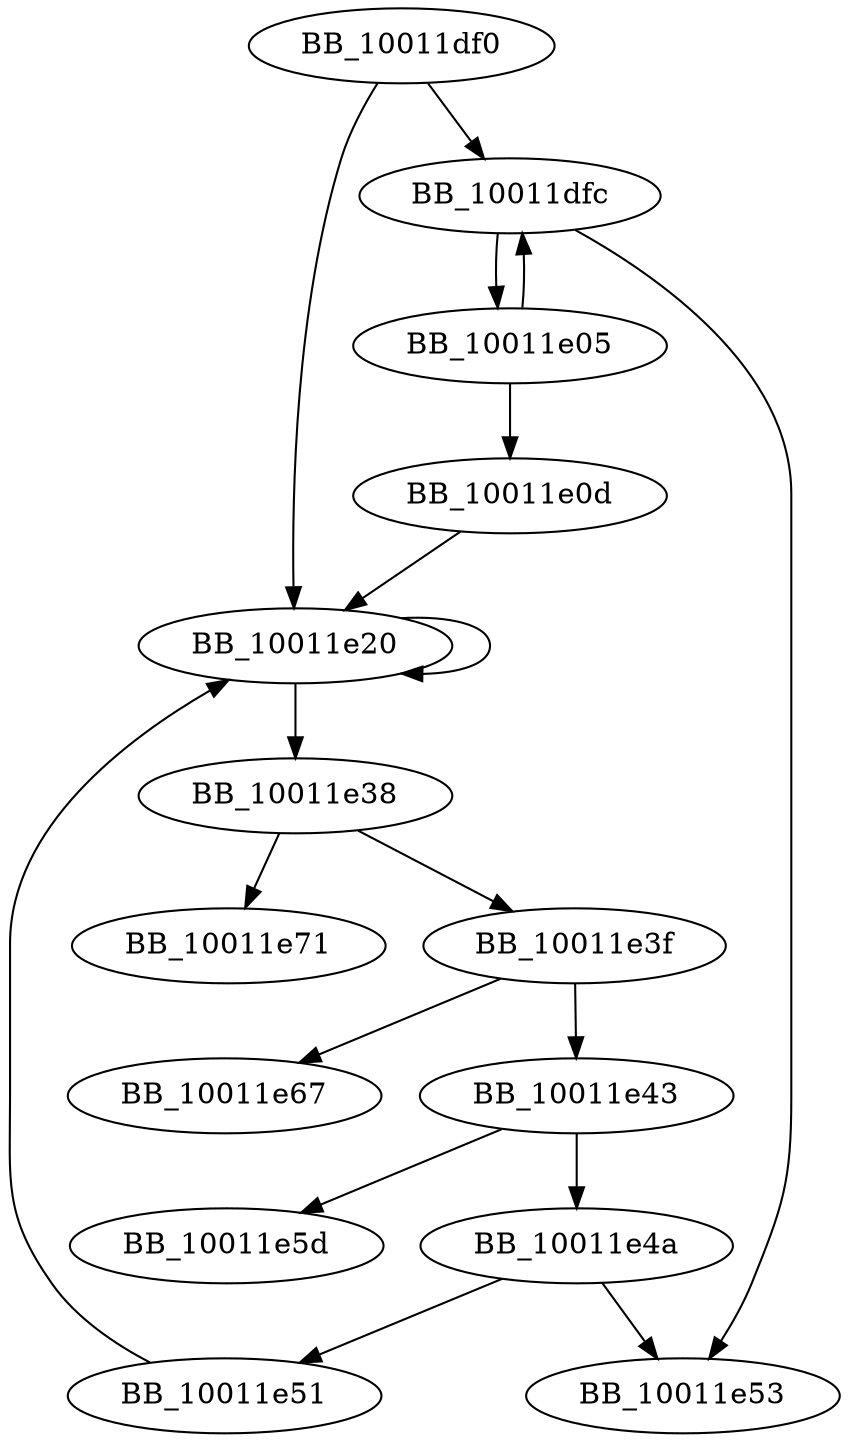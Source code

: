 DiGraph _strlen{
BB_10011df0->BB_10011dfc
BB_10011df0->BB_10011e20
BB_10011dfc->BB_10011e05
BB_10011dfc->BB_10011e53
BB_10011e05->BB_10011dfc
BB_10011e05->BB_10011e0d
BB_10011e0d->BB_10011e20
BB_10011e20->BB_10011e20
BB_10011e20->BB_10011e38
BB_10011e38->BB_10011e3f
BB_10011e38->BB_10011e71
BB_10011e3f->BB_10011e43
BB_10011e3f->BB_10011e67
BB_10011e43->BB_10011e4a
BB_10011e43->BB_10011e5d
BB_10011e4a->BB_10011e51
BB_10011e4a->BB_10011e53
BB_10011e51->BB_10011e20
}
